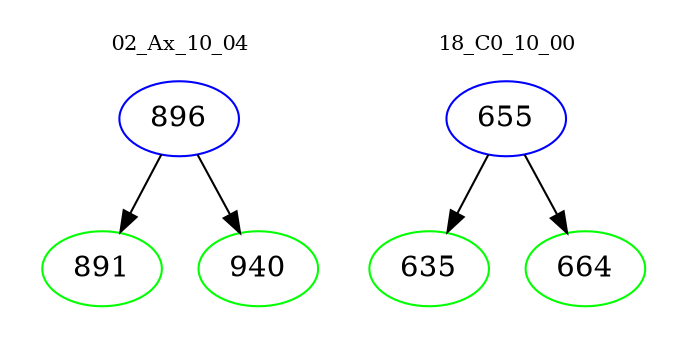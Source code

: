 digraph{
subgraph cluster_0 {
color = white
label = "02_Ax_10_04";
fontsize=10;
T0_896 [label="896", color="blue"]
T0_896 -> T0_891 [color="black"]
T0_891 [label="891", color="green"]
T0_896 -> T0_940 [color="black"]
T0_940 [label="940", color="green"]
}
subgraph cluster_1 {
color = white
label = "18_C0_10_00";
fontsize=10;
T1_655 [label="655", color="blue"]
T1_655 -> T1_635 [color="black"]
T1_635 [label="635", color="green"]
T1_655 -> T1_664 [color="black"]
T1_664 [label="664", color="green"]
}
}
